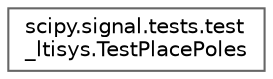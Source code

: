 digraph "Graphical Class Hierarchy"
{
 // LATEX_PDF_SIZE
  bgcolor="transparent";
  edge [fontname=Helvetica,fontsize=10,labelfontname=Helvetica,labelfontsize=10];
  node [fontname=Helvetica,fontsize=10,shape=box,height=0.2,width=0.4];
  rankdir="LR";
  Node0 [id="Node000000",label="scipy.signal.tests.test\l_ltisys.TestPlacePoles",height=0.2,width=0.4,color="grey40", fillcolor="white", style="filled",URL="$de/daf/classscipy_1_1signal_1_1tests_1_1test__ltisys_1_1TestPlacePoles.html",tooltip=" "];
}
